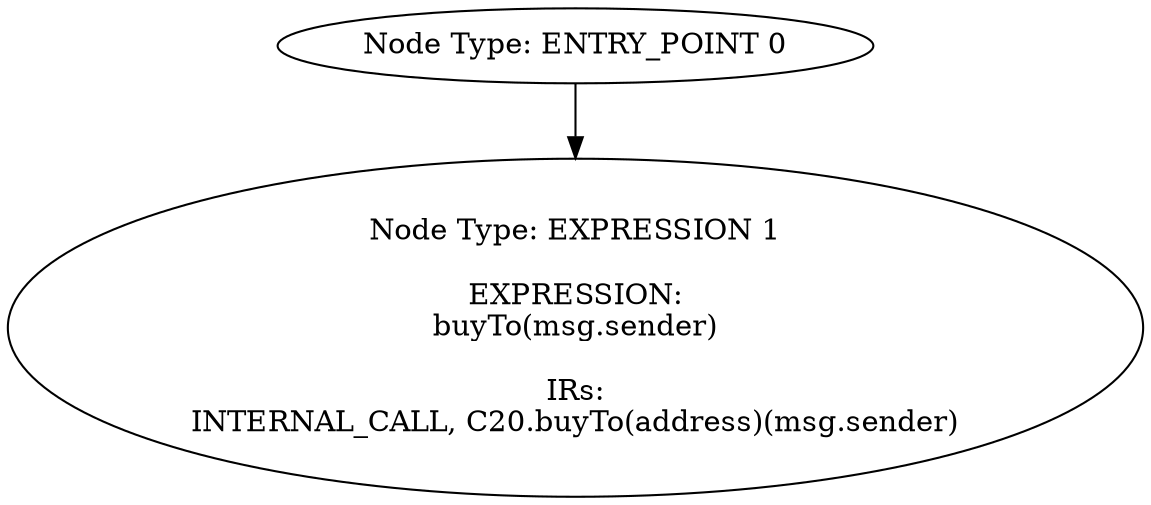 digraph{
0[label="Node Type: ENTRY_POINT 0
"];
0->1;
1[label="Node Type: EXPRESSION 1

EXPRESSION:
buyTo(msg.sender)

IRs:
INTERNAL_CALL, C20.buyTo(address)(msg.sender)"];
}
